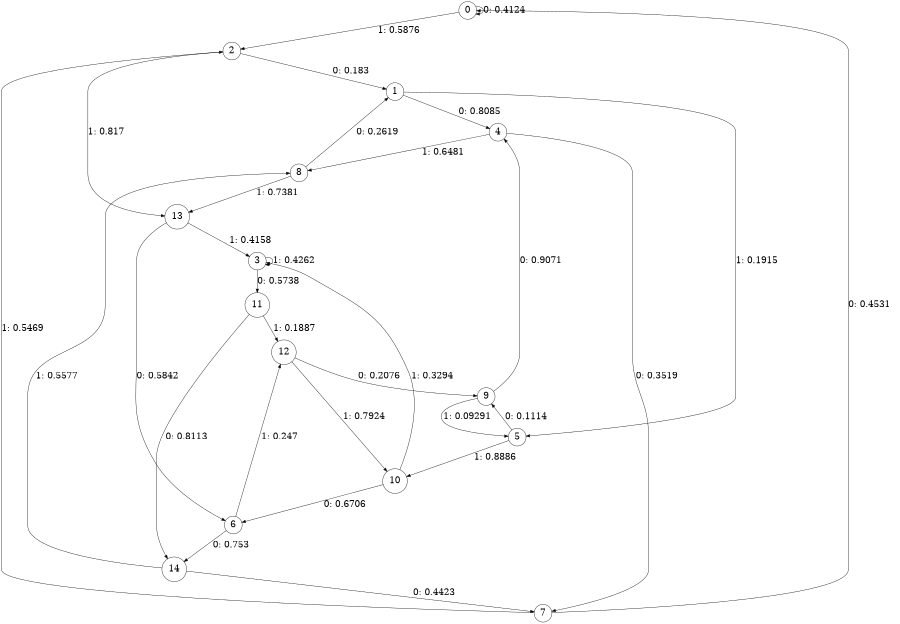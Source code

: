 digraph "ch45concat_phase3_L4" {
size = "6,8.5";
ratio = "fill";
node [shape = circle];
node [fontsize = 24];
edge [fontsize = 24];
0 -> 0 [label = "0: 0.4124   "];
0 -> 2 [label = "1: 0.5876   "];
1 -> 4 [label = "0: 0.8085   "];
1 -> 5 [label = "1: 0.1915   "];
2 -> 1 [label = "0: 0.183    "];
2 -> 13 [label = "1: 0.817    "];
3 -> 11 [label = "0: 0.5738   "];
3 -> 3 [label = "1: 0.4262   "];
4 -> 7 [label = "0: 0.3519   "];
4 -> 8 [label = "1: 0.6481   "];
5 -> 9 [label = "0: 0.1114   "];
5 -> 10 [label = "1: 0.8886   "];
6 -> 14 [label = "0: 0.753    "];
6 -> 12 [label = "1: 0.247    "];
7 -> 0 [label = "0: 0.4531   "];
7 -> 2 [label = "1: 0.5469   "];
8 -> 1 [label = "0: 0.2619   "];
8 -> 13 [label = "1: 0.7381   "];
9 -> 4 [label = "0: 0.9071   "];
9 -> 5 [label = "1: 0.09291  "];
10 -> 6 [label = "0: 0.6706   "];
10 -> 3 [label = "1: 0.3294   "];
11 -> 14 [label = "0: 0.8113   "];
11 -> 12 [label = "1: 0.1887   "];
12 -> 9 [label = "0: 0.2076   "];
12 -> 10 [label = "1: 0.7924   "];
13 -> 6 [label = "0: 0.5842   "];
13 -> 3 [label = "1: 0.4158   "];
14 -> 7 [label = "0: 0.4423   "];
14 -> 8 [label = "1: 0.5577   "];
}
